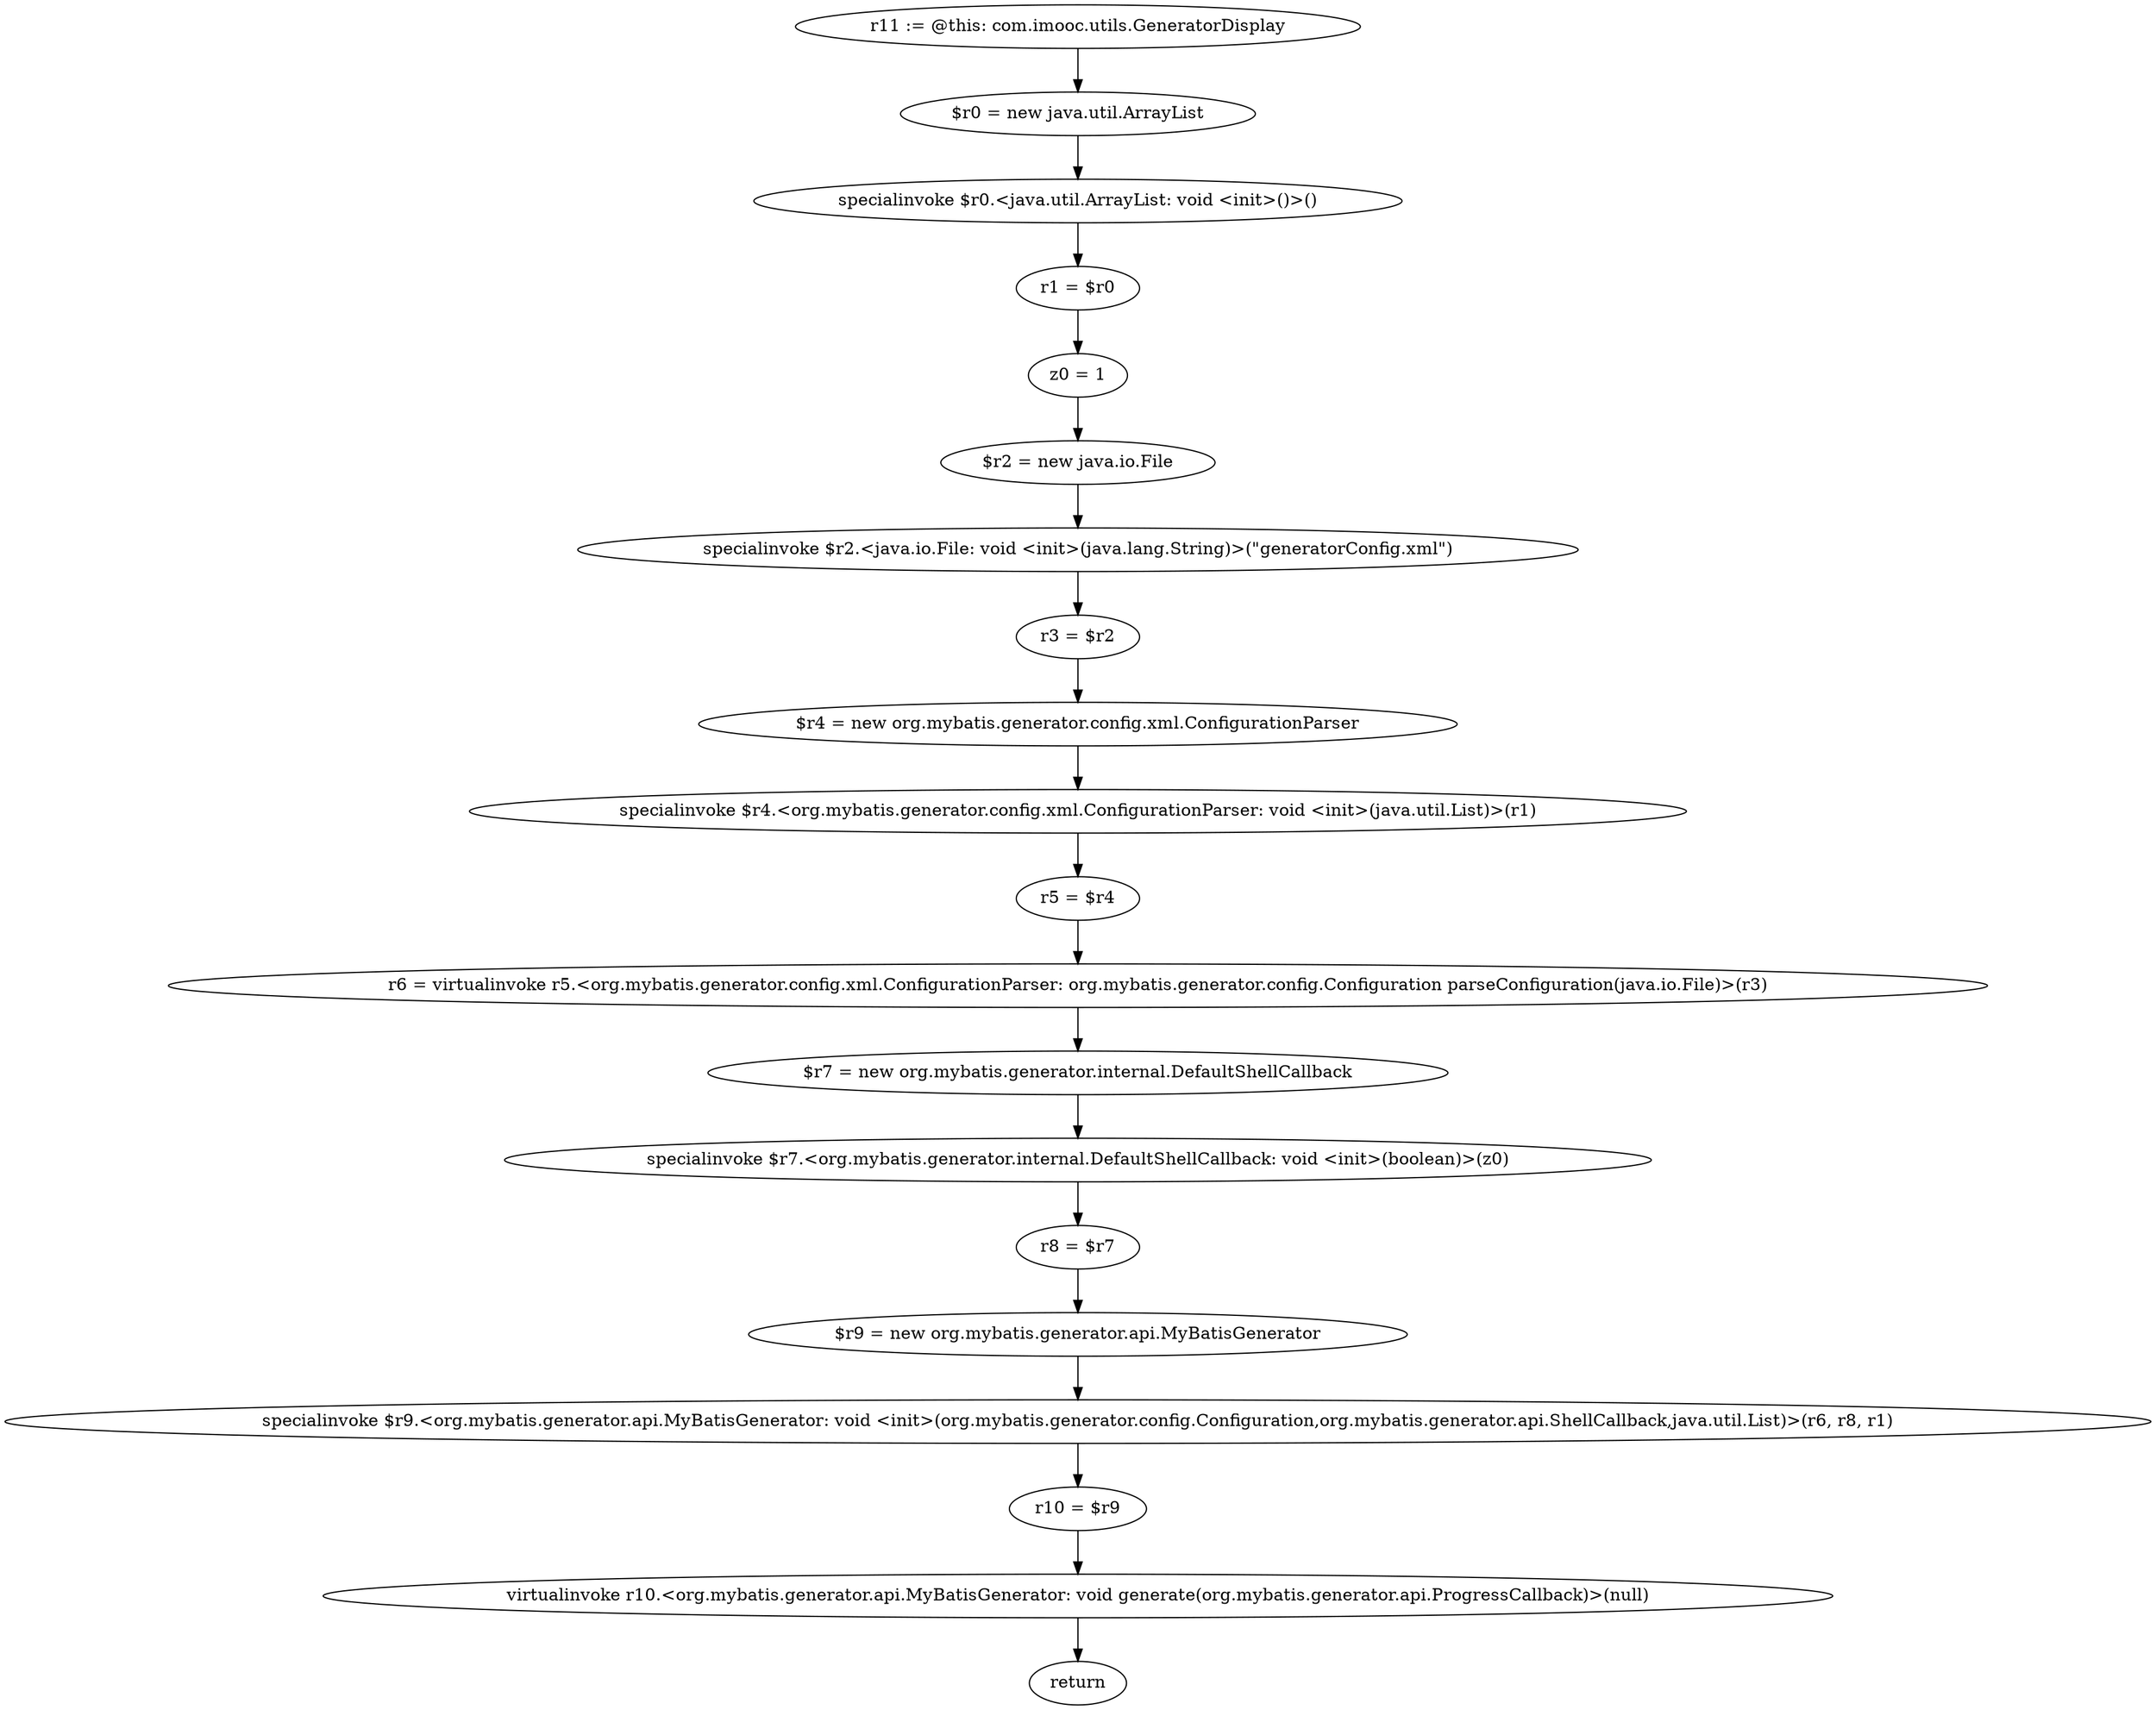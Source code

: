digraph "unitGraph" {
    "r11 := @this: com.imooc.utils.GeneratorDisplay"
    "$r0 = new java.util.ArrayList"
    "specialinvoke $r0.<java.util.ArrayList: void <init>()>()"
    "r1 = $r0"
    "z0 = 1"
    "$r2 = new java.io.File"
    "specialinvoke $r2.<java.io.File: void <init>(java.lang.String)>(\"generatorConfig.xml\")"
    "r3 = $r2"
    "$r4 = new org.mybatis.generator.config.xml.ConfigurationParser"
    "specialinvoke $r4.<org.mybatis.generator.config.xml.ConfigurationParser: void <init>(java.util.List)>(r1)"
    "r5 = $r4"
    "r6 = virtualinvoke r5.<org.mybatis.generator.config.xml.ConfigurationParser: org.mybatis.generator.config.Configuration parseConfiguration(java.io.File)>(r3)"
    "$r7 = new org.mybatis.generator.internal.DefaultShellCallback"
    "specialinvoke $r7.<org.mybatis.generator.internal.DefaultShellCallback: void <init>(boolean)>(z0)"
    "r8 = $r7"
    "$r9 = new org.mybatis.generator.api.MyBatisGenerator"
    "specialinvoke $r9.<org.mybatis.generator.api.MyBatisGenerator: void <init>(org.mybatis.generator.config.Configuration,org.mybatis.generator.api.ShellCallback,java.util.List)>(r6, r8, r1)"
    "r10 = $r9"
    "virtualinvoke r10.<org.mybatis.generator.api.MyBatisGenerator: void generate(org.mybatis.generator.api.ProgressCallback)>(null)"
    "return"
    "r11 := @this: com.imooc.utils.GeneratorDisplay"->"$r0 = new java.util.ArrayList";
    "$r0 = new java.util.ArrayList"->"specialinvoke $r0.<java.util.ArrayList: void <init>()>()";
    "specialinvoke $r0.<java.util.ArrayList: void <init>()>()"->"r1 = $r0";
    "r1 = $r0"->"z0 = 1";
    "z0 = 1"->"$r2 = new java.io.File";
    "$r2 = new java.io.File"->"specialinvoke $r2.<java.io.File: void <init>(java.lang.String)>(\"generatorConfig.xml\")";
    "specialinvoke $r2.<java.io.File: void <init>(java.lang.String)>(\"generatorConfig.xml\")"->"r3 = $r2";
    "r3 = $r2"->"$r4 = new org.mybatis.generator.config.xml.ConfigurationParser";
    "$r4 = new org.mybatis.generator.config.xml.ConfigurationParser"->"specialinvoke $r4.<org.mybatis.generator.config.xml.ConfigurationParser: void <init>(java.util.List)>(r1)";
    "specialinvoke $r4.<org.mybatis.generator.config.xml.ConfigurationParser: void <init>(java.util.List)>(r1)"->"r5 = $r4";
    "r5 = $r4"->"r6 = virtualinvoke r5.<org.mybatis.generator.config.xml.ConfigurationParser: org.mybatis.generator.config.Configuration parseConfiguration(java.io.File)>(r3)";
    "r6 = virtualinvoke r5.<org.mybatis.generator.config.xml.ConfigurationParser: org.mybatis.generator.config.Configuration parseConfiguration(java.io.File)>(r3)"->"$r7 = new org.mybatis.generator.internal.DefaultShellCallback";
    "$r7 = new org.mybatis.generator.internal.DefaultShellCallback"->"specialinvoke $r7.<org.mybatis.generator.internal.DefaultShellCallback: void <init>(boolean)>(z0)";
    "specialinvoke $r7.<org.mybatis.generator.internal.DefaultShellCallback: void <init>(boolean)>(z0)"->"r8 = $r7";
    "r8 = $r7"->"$r9 = new org.mybatis.generator.api.MyBatisGenerator";
    "$r9 = new org.mybatis.generator.api.MyBatisGenerator"->"specialinvoke $r9.<org.mybatis.generator.api.MyBatisGenerator: void <init>(org.mybatis.generator.config.Configuration,org.mybatis.generator.api.ShellCallback,java.util.List)>(r6, r8, r1)";
    "specialinvoke $r9.<org.mybatis.generator.api.MyBatisGenerator: void <init>(org.mybatis.generator.config.Configuration,org.mybatis.generator.api.ShellCallback,java.util.List)>(r6, r8, r1)"->"r10 = $r9";
    "r10 = $r9"->"virtualinvoke r10.<org.mybatis.generator.api.MyBatisGenerator: void generate(org.mybatis.generator.api.ProgressCallback)>(null)";
    "virtualinvoke r10.<org.mybatis.generator.api.MyBatisGenerator: void generate(org.mybatis.generator.api.ProgressCallback)>(null)"->"return";
}
